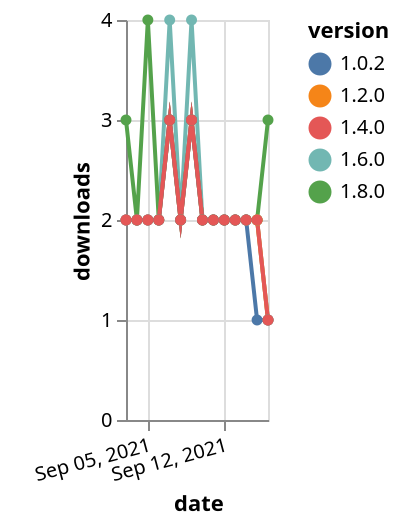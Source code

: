 {"$schema": "https://vega.github.io/schema/vega-lite/v5.json", "description": "A simple bar chart with embedded data.", "data": {"values": [{"date": "2021-09-03", "total": 739, "delta": 2, "version": "1.6.0"}, {"date": "2021-09-04", "total": 741, "delta": 2, "version": "1.6.0"}, {"date": "2021-09-05", "total": 743, "delta": 2, "version": "1.6.0"}, {"date": "2021-09-06", "total": 745, "delta": 2, "version": "1.6.0"}, {"date": "2021-09-07", "total": 749, "delta": 4, "version": "1.6.0"}, {"date": "2021-09-08", "total": 751, "delta": 2, "version": "1.6.0"}, {"date": "2021-09-09", "total": 755, "delta": 4, "version": "1.6.0"}, {"date": "2021-09-10", "total": 757, "delta": 2, "version": "1.6.0"}, {"date": "2021-09-11", "total": 759, "delta": 2, "version": "1.6.0"}, {"date": "2021-09-12", "total": 761, "delta": 2, "version": "1.6.0"}, {"date": "2021-09-13", "total": 763, "delta": 2, "version": "1.6.0"}, {"date": "2021-09-14", "total": 765, "delta": 2, "version": "1.6.0"}, {"date": "2021-09-15", "total": 767, "delta": 2, "version": "1.6.0"}, {"date": "2021-09-16", "total": 768, "delta": 1, "version": "1.6.0"}, {"date": "2021-09-03", "total": 241, "delta": 3, "version": "1.8.0"}, {"date": "2021-09-04", "total": 243, "delta": 2, "version": "1.8.0"}, {"date": "2021-09-05", "total": 247, "delta": 4, "version": "1.8.0"}, {"date": "2021-09-06", "total": 249, "delta": 2, "version": "1.8.0"}, {"date": "2021-09-07", "total": 252, "delta": 3, "version": "1.8.0"}, {"date": "2021-09-08", "total": 254, "delta": 2, "version": "1.8.0"}, {"date": "2021-09-09", "total": 257, "delta": 3, "version": "1.8.0"}, {"date": "2021-09-10", "total": 259, "delta": 2, "version": "1.8.0"}, {"date": "2021-09-11", "total": 261, "delta": 2, "version": "1.8.0"}, {"date": "2021-09-12", "total": 263, "delta": 2, "version": "1.8.0"}, {"date": "2021-09-13", "total": 265, "delta": 2, "version": "1.8.0"}, {"date": "2021-09-14", "total": 267, "delta": 2, "version": "1.8.0"}, {"date": "2021-09-15", "total": 269, "delta": 2, "version": "1.8.0"}, {"date": "2021-09-16", "total": 272, "delta": 3, "version": "1.8.0"}, {"date": "2021-09-03", "total": 1479, "delta": 2, "version": "1.2.0"}, {"date": "2021-09-04", "total": 1481, "delta": 2, "version": "1.2.0"}, {"date": "2021-09-05", "total": 1483, "delta": 2, "version": "1.2.0"}, {"date": "2021-09-06", "total": 1485, "delta": 2, "version": "1.2.0"}, {"date": "2021-09-07", "total": 1488, "delta": 3, "version": "1.2.0"}, {"date": "2021-09-08", "total": 1490, "delta": 2, "version": "1.2.0"}, {"date": "2021-09-09", "total": 1493, "delta": 3, "version": "1.2.0"}, {"date": "2021-09-10", "total": 1495, "delta": 2, "version": "1.2.0"}, {"date": "2021-09-11", "total": 1497, "delta": 2, "version": "1.2.0"}, {"date": "2021-09-12", "total": 1499, "delta": 2, "version": "1.2.0"}, {"date": "2021-09-13", "total": 1501, "delta": 2, "version": "1.2.0"}, {"date": "2021-09-14", "total": 1503, "delta": 2, "version": "1.2.0"}, {"date": "2021-09-15", "total": 1505, "delta": 2, "version": "1.2.0"}, {"date": "2021-09-16", "total": 1506, "delta": 1, "version": "1.2.0"}, {"date": "2021-09-03", "total": 1642, "delta": 2, "version": "1.0.2"}, {"date": "2021-09-04", "total": 1644, "delta": 2, "version": "1.0.2"}, {"date": "2021-09-05", "total": 1646, "delta": 2, "version": "1.0.2"}, {"date": "2021-09-06", "total": 1648, "delta": 2, "version": "1.0.2"}, {"date": "2021-09-07", "total": 1651, "delta": 3, "version": "1.0.2"}, {"date": "2021-09-08", "total": 1653, "delta": 2, "version": "1.0.2"}, {"date": "2021-09-09", "total": 1656, "delta": 3, "version": "1.0.2"}, {"date": "2021-09-10", "total": 1658, "delta": 2, "version": "1.0.2"}, {"date": "2021-09-11", "total": 1660, "delta": 2, "version": "1.0.2"}, {"date": "2021-09-12", "total": 1662, "delta": 2, "version": "1.0.2"}, {"date": "2021-09-13", "total": 1664, "delta": 2, "version": "1.0.2"}, {"date": "2021-09-14", "total": 1666, "delta": 2, "version": "1.0.2"}, {"date": "2021-09-15", "total": 1667, "delta": 1, "version": "1.0.2"}, {"date": "2021-09-16", "total": 1668, "delta": 1, "version": "1.0.2"}, {"date": "2021-09-03", "total": 1038, "delta": 2, "version": "1.4.0"}, {"date": "2021-09-04", "total": 1040, "delta": 2, "version": "1.4.0"}, {"date": "2021-09-05", "total": 1042, "delta": 2, "version": "1.4.0"}, {"date": "2021-09-06", "total": 1044, "delta": 2, "version": "1.4.0"}, {"date": "2021-09-07", "total": 1047, "delta": 3, "version": "1.4.0"}, {"date": "2021-09-08", "total": 1049, "delta": 2, "version": "1.4.0"}, {"date": "2021-09-09", "total": 1052, "delta": 3, "version": "1.4.0"}, {"date": "2021-09-10", "total": 1054, "delta": 2, "version": "1.4.0"}, {"date": "2021-09-11", "total": 1056, "delta": 2, "version": "1.4.0"}, {"date": "2021-09-12", "total": 1058, "delta": 2, "version": "1.4.0"}, {"date": "2021-09-13", "total": 1060, "delta": 2, "version": "1.4.0"}, {"date": "2021-09-14", "total": 1062, "delta": 2, "version": "1.4.0"}, {"date": "2021-09-15", "total": 1064, "delta": 2, "version": "1.4.0"}, {"date": "2021-09-16", "total": 1065, "delta": 1, "version": "1.4.0"}]}, "width": "container", "mark": {"type": "line", "point": {"filled": true}}, "encoding": {"x": {"field": "date", "type": "temporal", "timeUnit": "yearmonthdate", "title": "date", "axis": {"labelAngle": -15}}, "y": {"field": "delta", "type": "quantitative", "title": "downloads"}, "color": {"field": "version", "type": "nominal"}, "tooltip": {"field": "delta"}}}